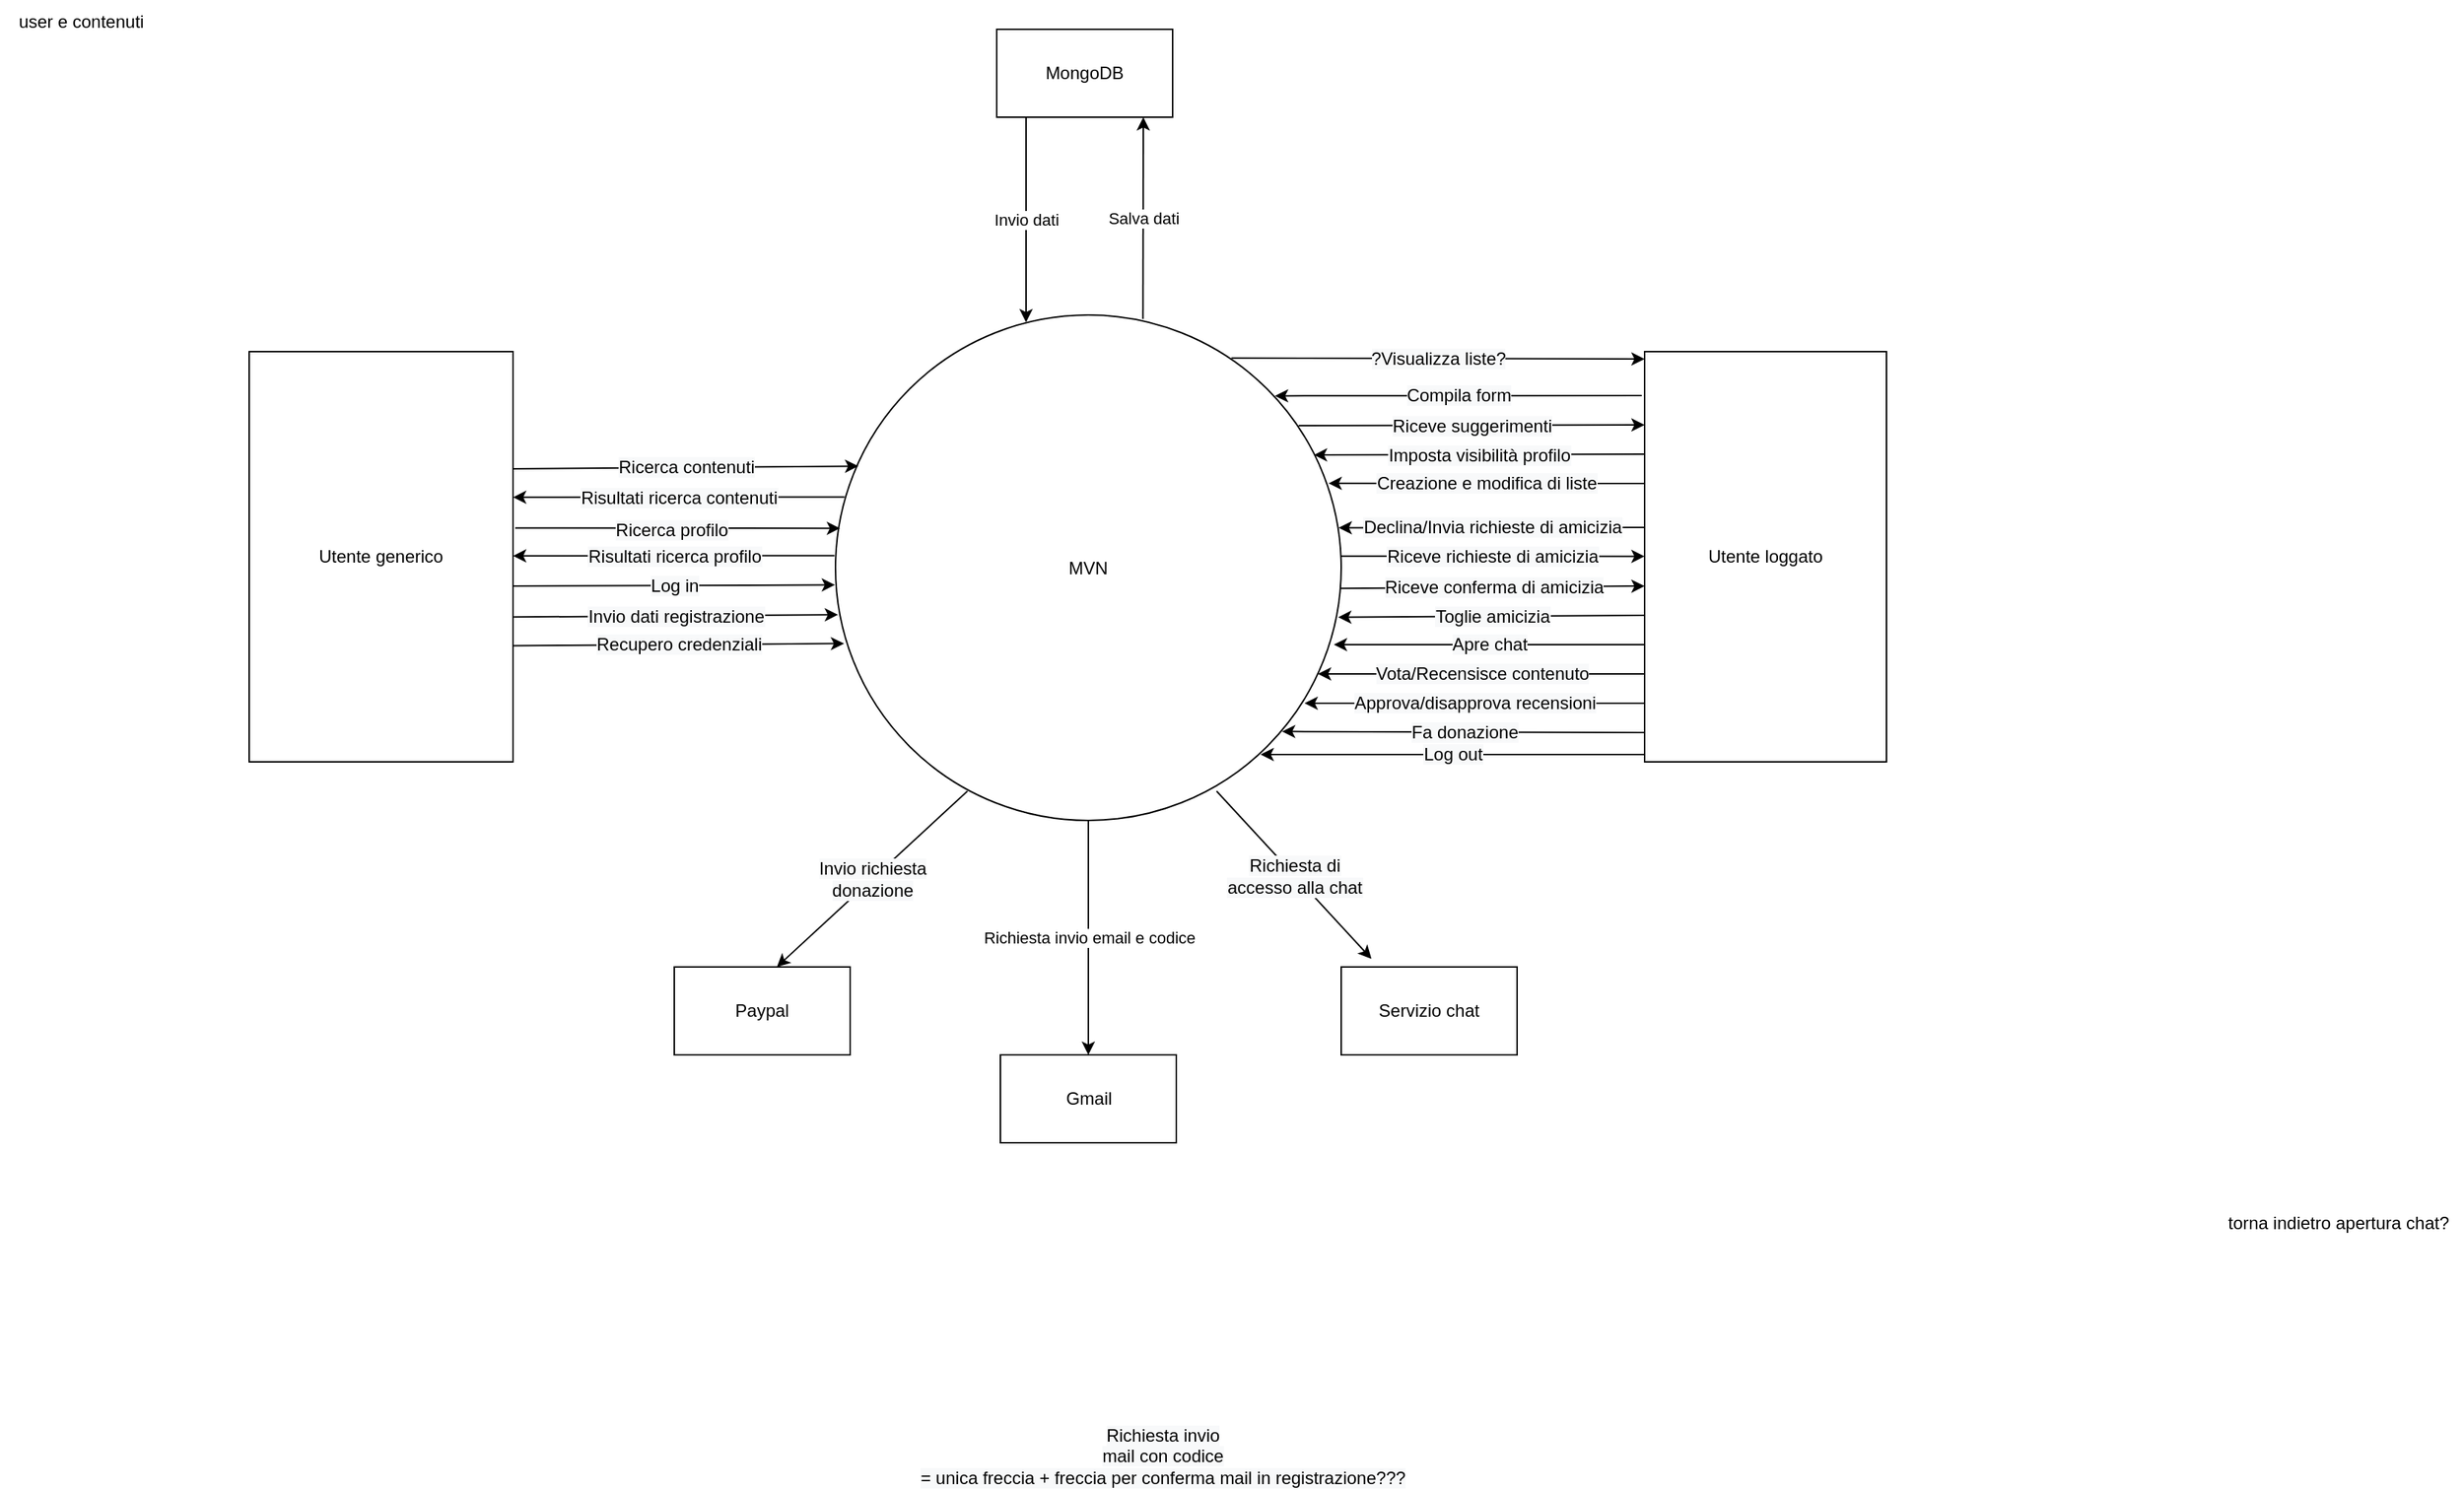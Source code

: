 <mxfile version="20.8.10" type="github">
  <diagram id="dAtFrbRqFhm2w0OMjDu8" name="Pagina-1">
    <mxGraphModel dx="1909" dy="2032" grid="1" gridSize="10" guides="1" tooltips="1" connect="1" arrows="1" fold="1" page="1" pageScale="1" pageWidth="827" pageHeight="1169" math="0" shadow="0">
      <root>
        <mxCell id="0" />
        <mxCell id="1" parent="0" />
        <mxCell id="PEF5FeGuaxUVhhYKDudY-1" value="MVN" style="ellipse;whiteSpace=wrap;html=1;aspect=fixed;" parent="1" vertex="1">
          <mxGeometry x="110" y="205" width="345" height="345" as="geometry" />
        </mxCell>
        <mxCell id="PEF5FeGuaxUVhhYKDudY-2" value="Utente loggato" style="rounded=0;whiteSpace=wrap;html=1;" parent="1" vertex="1">
          <mxGeometry x="662" y="230" width="165" height="280" as="geometry" />
        </mxCell>
        <mxCell id="PEF5FeGuaxUVhhYKDudY-3" value="Utente generico" style="rounded=0;whiteSpace=wrap;html=1;" parent="1" vertex="1">
          <mxGeometry x="-290" y="230" width="180" height="280" as="geometry" />
        </mxCell>
        <mxCell id="PEF5FeGuaxUVhhYKDudY-4" value="Paypal" style="rounded=0;whiteSpace=wrap;html=1;" parent="1" vertex="1">
          <mxGeometry y="650" width="120" height="60" as="geometry" />
        </mxCell>
        <mxCell id="PEF5FeGuaxUVhhYKDudY-5" value="MongoDB" style="rounded=0;whiteSpace=wrap;html=1;" parent="1" vertex="1">
          <mxGeometry x="220" y="10" width="120" height="60" as="geometry" />
        </mxCell>
        <mxCell id="PEF5FeGuaxUVhhYKDudY-6" value="Servizio chat" style="rounded=0;whiteSpace=wrap;html=1;" parent="1" vertex="1">
          <mxGeometry x="455" y="650" width="120" height="60" as="geometry" />
        </mxCell>
        <mxCell id="Iv0paGdok0cvm0LcO6Oo-1" value="" style="endArrow=classic;html=1;rounded=0;entryX=0.045;entryY=0.299;entryDx=0;entryDy=0;entryPerimeter=0;" parent="1" target="PEF5FeGuaxUVhhYKDudY-1" edge="1">
          <mxGeometry relative="1" as="geometry">
            <mxPoint x="-110" y="310" as="sourcePoint" />
            <mxPoint x="120" y="310" as="targetPoint" />
          </mxGeometry>
        </mxCell>
        <mxCell id="Iv0paGdok0cvm0LcO6Oo-2" value="&lt;span style=&quot;font-size: 12px; background-color: rgb(248, 249, 250);&quot;&gt;Ricerca contenuti&lt;/span&gt;" style="edgeLabel;resizable=0;html=1;align=center;verticalAlign=middle;" parent="Iv0paGdok0cvm0LcO6Oo-1" connectable="0" vertex="1">
          <mxGeometry relative="1" as="geometry" />
        </mxCell>
        <mxCell id="Iv0paGdok0cvm0LcO6Oo-3" value="" style="endArrow=classic;html=1;rounded=0;exitX=1.008;exitY=0.43;exitDx=0;exitDy=0;exitPerimeter=0;entryX=0.009;entryY=0.422;entryDx=0;entryDy=0;entryPerimeter=0;" parent="1" source="PEF5FeGuaxUVhhYKDudY-3" target="PEF5FeGuaxUVhhYKDudY-1" edge="1">
          <mxGeometry relative="1" as="geometry">
            <mxPoint x="-90" y="350.0" as="sourcePoint" />
            <mxPoint x="100" y="350.0" as="targetPoint" />
          </mxGeometry>
        </mxCell>
        <mxCell id="Iv0paGdok0cvm0LcO6Oo-4" value="&lt;span style=&quot;font-size: 12px; background-color: rgb(248, 249, 250);&quot;&gt;Ricerca profilo&lt;/span&gt;" style="edgeLabel;resizable=0;html=1;align=center;verticalAlign=middle;" parent="Iv0paGdok0cvm0LcO6Oo-3" connectable="0" vertex="1">
          <mxGeometry relative="1" as="geometry">
            <mxPoint x="-5" y="1" as="offset" />
          </mxGeometry>
        </mxCell>
        <mxCell id="Iv0paGdok0cvm0LcO6Oo-5" value="" style="endArrow=classic;html=1;rounded=0;exitX=0.018;exitY=0.36;exitDx=0;exitDy=0;exitPerimeter=0;" parent="1" source="PEF5FeGuaxUVhhYKDudY-1" edge="1">
          <mxGeometry relative="1" as="geometry">
            <mxPoint x="100" y="329.41" as="sourcePoint" />
            <mxPoint x="-110" y="329.41" as="targetPoint" />
          </mxGeometry>
        </mxCell>
        <mxCell id="Iv0paGdok0cvm0LcO6Oo-6" value="&lt;span style=&quot;font-size: 12px; background-color: rgb(248, 249, 250);&quot;&gt;Risultati ricerca contenuti&lt;/span&gt;" style="edgeLabel;resizable=0;html=1;align=center;verticalAlign=middle;" parent="Iv0paGdok0cvm0LcO6Oo-5" connectable="0" vertex="1">
          <mxGeometry relative="1" as="geometry" />
        </mxCell>
        <mxCell id="Iv0paGdok0cvm0LcO6Oo-7" value="" style="endArrow=classic;html=1;rounded=0;exitX=-0.002;exitY=0.476;exitDx=0;exitDy=0;exitPerimeter=0;" parent="1" source="PEF5FeGuaxUVhhYKDudY-1" edge="1">
          <mxGeometry relative="1" as="geometry">
            <mxPoint x="100.0" y="369.41" as="sourcePoint" />
            <mxPoint x="-110" y="369.41" as="targetPoint" />
          </mxGeometry>
        </mxCell>
        <mxCell id="Iv0paGdok0cvm0LcO6Oo-8" value="&lt;span style=&quot;font-size: 12px; background-color: rgb(248, 249, 250);&quot;&gt;Risultati ricerca profilo&lt;/span&gt;" style="edgeLabel;resizable=0;html=1;align=center;verticalAlign=middle;" parent="Iv0paGdok0cvm0LcO6Oo-7" connectable="0" vertex="1">
          <mxGeometry relative="1" as="geometry" />
        </mxCell>
        <mxCell id="Iv0paGdok0cvm0LcO6Oo-14" value="" style="endArrow=classic;html=1;rounded=0;entryX=-0.001;entryY=0.534;entryDx=0;entryDy=0;entryPerimeter=0;" parent="1" target="PEF5FeGuaxUVhhYKDudY-1" edge="1">
          <mxGeometry relative="1" as="geometry">
            <mxPoint x="-110" y="390" as="sourcePoint" />
            <mxPoint x="100" y="390" as="targetPoint" />
          </mxGeometry>
        </mxCell>
        <mxCell id="Iv0paGdok0cvm0LcO6Oo-15" value="&lt;span style=&quot;font-size: 12px; background-color: rgb(248, 249, 250);&quot;&gt;Log in&lt;/span&gt;" style="edgeLabel;resizable=0;html=1;align=center;verticalAlign=middle;" parent="Iv0paGdok0cvm0LcO6Oo-14" connectable="0" vertex="1">
          <mxGeometry relative="1" as="geometry" />
        </mxCell>
        <mxCell id="Iv0paGdok0cvm0LcO6Oo-16" value="" style="endArrow=classic;html=1;rounded=0;exitX=1.003;exitY=0.647;exitDx=0;exitDy=0;exitPerimeter=0;entryX=0.005;entryY=0.593;entryDx=0;entryDy=0;entryPerimeter=0;" parent="1" source="PEF5FeGuaxUVhhYKDudY-3" target="PEF5FeGuaxUVhhYKDudY-1" edge="1">
          <mxGeometry relative="1" as="geometry">
            <mxPoint x="-90" y="410" as="sourcePoint" />
            <mxPoint x="100" y="410" as="targetPoint" />
          </mxGeometry>
        </mxCell>
        <mxCell id="Iv0paGdok0cvm0LcO6Oo-17" value="&lt;span style=&quot;font-size: 12px; background-color: rgb(248, 249, 250);&quot;&gt;Invio dati registrazione&lt;/span&gt;" style="edgeLabel;resizable=0;html=1;align=center;verticalAlign=middle;" parent="Iv0paGdok0cvm0LcO6Oo-16" connectable="0" vertex="1">
          <mxGeometry relative="1" as="geometry" />
        </mxCell>
        <mxCell id="Iv0paGdok0cvm0LcO6Oo-18" value="" style="endArrow=classic;html=1;rounded=0;exitX=0.998;exitY=0.717;exitDx=0;exitDy=0;exitPerimeter=0;entryX=0.017;entryY=0.65;entryDx=0;entryDy=0;entryPerimeter=0;" parent="1" source="PEF5FeGuaxUVhhYKDudY-3" target="PEF5FeGuaxUVhhYKDudY-1" edge="1">
          <mxGeometry relative="1" as="geometry">
            <mxPoint x="-90.0" y="430" as="sourcePoint" />
            <mxPoint x="100" y="430" as="targetPoint" />
          </mxGeometry>
        </mxCell>
        <mxCell id="Iv0paGdok0cvm0LcO6Oo-19" value="&lt;span style=&quot;font-size: 12px; background-color: rgb(248, 249, 250);&quot;&gt;Recupero credenziali&lt;/span&gt;" style="edgeLabel;resizable=0;html=1;align=center;verticalAlign=middle;" parent="Iv0paGdok0cvm0LcO6Oo-18" connectable="0" vertex="1">
          <mxGeometry relative="1" as="geometry" />
        </mxCell>
        <mxCell id="Iv0paGdok0cvm0LcO6Oo-20" value="" style="endArrow=classic;html=1;rounded=0;" parent="1" edge="1">
          <mxGeometry relative="1" as="geometry">
            <mxPoint x="662" y="505" as="sourcePoint" />
            <mxPoint x="400" y="505" as="targetPoint" />
          </mxGeometry>
        </mxCell>
        <mxCell id="Iv0paGdok0cvm0LcO6Oo-21" value="&lt;span style=&quot;font-size: 12px; background-color: rgb(248, 249, 250);&quot;&gt;Log out&lt;/span&gt;" style="edgeLabel;resizable=0;html=1;align=center;verticalAlign=middle;" parent="Iv0paGdok0cvm0LcO6Oo-20" connectable="0" vertex="1">
          <mxGeometry relative="1" as="geometry" />
        </mxCell>
        <mxCell id="Iv0paGdok0cvm0LcO6Oo-22" value="" style="endArrow=classic;html=1;rounded=0;entryX=0.883;entryY=0.824;entryDx=0;entryDy=0;entryPerimeter=0;" parent="1" target="PEF5FeGuaxUVhhYKDudY-1" edge="1">
          <mxGeometry relative="1" as="geometry">
            <mxPoint x="662" y="490" as="sourcePoint" />
            <mxPoint x="460" y="490" as="targetPoint" />
          </mxGeometry>
        </mxCell>
        <mxCell id="Iv0paGdok0cvm0LcO6Oo-23" value="&lt;span style=&quot;font-size: 12px; background-color: rgb(248, 249, 250);&quot;&gt;Fa donazione&lt;/span&gt;" style="edgeLabel;resizable=0;html=1;align=center;verticalAlign=middle;" parent="Iv0paGdok0cvm0LcO6Oo-22" connectable="0" vertex="1">
          <mxGeometry relative="1" as="geometry" />
        </mxCell>
        <mxCell id="Iv0paGdok0cvm0LcO6Oo-24" value="" style="endArrow=classic;html=1;rounded=0;entryX=0.869;entryY=0.16;entryDx=0;entryDy=0;entryPerimeter=0;" parent="1" target="PEF5FeGuaxUVhhYKDudY-1" edge="1">
          <mxGeometry relative="1" as="geometry">
            <mxPoint x="660" y="260" as="sourcePoint" />
            <mxPoint x="470" y="260" as="targetPoint" />
          </mxGeometry>
        </mxCell>
        <mxCell id="Iv0paGdok0cvm0LcO6Oo-25" value="&lt;span style=&quot;font-size: 12px; background-color: rgb(248, 249, 250);&quot;&gt;Compila form&lt;/span&gt;" style="edgeLabel;resizable=0;html=1;align=center;verticalAlign=middle;" parent="Iv0paGdok0cvm0LcO6Oo-24" connectable="0" vertex="1">
          <mxGeometry relative="1" as="geometry" />
        </mxCell>
        <mxCell id="Iv0paGdok0cvm0LcO6Oo-26" value="" style="endArrow=classic;html=1;rounded=0;exitX=0.916;exitY=0.219;exitDx=0;exitDy=0;exitPerimeter=0;" parent="1" source="PEF5FeGuaxUVhhYKDudY-1" edge="1">
          <mxGeometry relative="1" as="geometry">
            <mxPoint x="472" y="280" as="sourcePoint" />
            <mxPoint x="662" y="280" as="targetPoint" />
          </mxGeometry>
        </mxCell>
        <mxCell id="Iv0paGdok0cvm0LcO6Oo-27" value="&lt;span style=&quot;font-size: 12px; background-color: rgb(248, 249, 250);&quot;&gt;Riceve suggerimenti&lt;/span&gt;" style="edgeLabel;resizable=0;html=1;align=center;verticalAlign=middle;" parent="Iv0paGdok0cvm0LcO6Oo-26" connectable="0" vertex="1">
          <mxGeometry relative="1" as="geometry" />
        </mxCell>
        <mxCell id="Iv0paGdok0cvm0LcO6Oo-28" value="" style="endArrow=classic;html=1;rounded=0;entryX=0.946;entryY=0.277;entryDx=0;entryDy=0;entryPerimeter=0;" parent="1" target="PEF5FeGuaxUVhhYKDudY-1" edge="1">
          <mxGeometry relative="1" as="geometry">
            <mxPoint x="662" y="300" as="sourcePoint" />
            <mxPoint x="462" y="300" as="targetPoint" />
          </mxGeometry>
        </mxCell>
        <mxCell id="Iv0paGdok0cvm0LcO6Oo-29" value="&lt;span style=&quot;font-size: 12px; background-color: rgb(248, 249, 250);&quot;&gt;Imposta visibilità profilo&lt;/span&gt;" style="edgeLabel;resizable=0;html=1;align=center;verticalAlign=middle;" parent="Iv0paGdok0cvm0LcO6Oo-28" connectable="0" vertex="1">
          <mxGeometry relative="1" as="geometry" />
        </mxCell>
        <mxCell id="Iv0paGdok0cvm0LcO6Oo-30" value="" style="endArrow=classic;html=1;rounded=0;entryX=0.975;entryY=0.333;entryDx=0;entryDy=0;entryPerimeter=0;" parent="1" target="PEF5FeGuaxUVhhYKDudY-1" edge="1">
          <mxGeometry relative="1" as="geometry">
            <mxPoint x="662" y="320.0" as="sourcePoint" />
            <mxPoint x="462" y="320" as="targetPoint" />
          </mxGeometry>
        </mxCell>
        <mxCell id="Iv0paGdok0cvm0LcO6Oo-31" value="&lt;span style=&quot;font-size: 12px; background-color: rgb(248, 249, 250);&quot;&gt;Creazione e modifica di liste&lt;/span&gt;" style="edgeLabel;resizable=0;html=1;align=center;verticalAlign=middle;" parent="Iv0paGdok0cvm0LcO6Oo-30" connectable="0" vertex="1">
          <mxGeometry relative="1" as="geometry" />
        </mxCell>
        <mxCell id="Iv0paGdok0cvm0LcO6Oo-32" value="" style="endArrow=classic;html=1;rounded=0;exitX=0.783;exitY=0.085;exitDx=0;exitDy=0;exitPerimeter=0;" parent="1" source="PEF5FeGuaxUVhhYKDudY-1" edge="1">
          <mxGeometry relative="1" as="geometry">
            <mxPoint x="472" y="235.0" as="sourcePoint" />
            <mxPoint x="662" y="235.0" as="targetPoint" />
          </mxGeometry>
        </mxCell>
        <mxCell id="Iv0paGdok0cvm0LcO6Oo-33" value="&lt;span style=&quot;font-size: 12px; background-color: rgb(248, 249, 250);&quot;&gt;?Visualizza liste?&lt;/span&gt;" style="edgeLabel;resizable=0;html=1;align=center;verticalAlign=middle;" parent="Iv0paGdok0cvm0LcO6Oo-32" connectable="0" vertex="1">
          <mxGeometry relative="1" as="geometry" />
        </mxCell>
        <mxCell id="Iv0paGdok0cvm0LcO6Oo-34" value="" style="endArrow=classic;html=1;rounded=0;" parent="1" edge="1">
          <mxGeometry relative="1" as="geometry">
            <mxPoint x="662" y="430.0" as="sourcePoint" />
            <mxPoint x="450" y="430" as="targetPoint" />
          </mxGeometry>
        </mxCell>
        <mxCell id="Iv0paGdok0cvm0LcO6Oo-35" value="&lt;span style=&quot;font-size: 12px; background-color: rgb(248, 249, 250);&quot;&gt;Apre chat&lt;/span&gt;" style="edgeLabel;resizable=0;html=1;align=center;verticalAlign=middle;" parent="Iv0paGdok0cvm0LcO6Oo-34" connectable="0" vertex="1">
          <mxGeometry relative="1" as="geometry" />
        </mxCell>
        <mxCell id="PEF5FeGuaxUVhhYKDudY-7" value="Gmail" style="rounded=0;whiteSpace=wrap;html=1;" parent="1" vertex="1">
          <mxGeometry x="222.5" y="710" width="120" height="60" as="geometry" />
        </mxCell>
        <mxCell id="Iv0paGdok0cvm0LcO6Oo-42" value="" style="endArrow=classic;html=1;rounded=0;entryX=0.995;entryY=0.421;entryDx=0;entryDy=0;entryPerimeter=0;" parent="1" target="PEF5FeGuaxUVhhYKDudY-1" edge="1">
          <mxGeometry relative="1" as="geometry">
            <mxPoint x="662" y="350" as="sourcePoint" />
            <mxPoint x="460" y="350" as="targetPoint" />
          </mxGeometry>
        </mxCell>
        <mxCell id="Iv0paGdok0cvm0LcO6Oo-43" value="&lt;span style=&quot;font-size: 12px; background-color: rgb(248, 249, 250);&quot;&gt;Declina/Invia richieste di amicizia&lt;/span&gt;" style="edgeLabel;resizable=0;html=1;align=center;verticalAlign=middle;" parent="Iv0paGdok0cvm0LcO6Oo-42" connectable="0" vertex="1">
          <mxGeometry relative="1" as="geometry" />
        </mxCell>
        <mxCell id="Iv0paGdok0cvm0LcO6Oo-44" value="" style="endArrow=classic;html=1;rounded=0;exitX=0.999;exitY=0.477;exitDx=0;exitDy=0;exitPerimeter=0;" parent="1" source="PEF5FeGuaxUVhhYKDudY-1" edge="1">
          <mxGeometry relative="1" as="geometry">
            <mxPoint x="460" y="370" as="sourcePoint" />
            <mxPoint x="662" y="369.74" as="targetPoint" />
          </mxGeometry>
        </mxCell>
        <mxCell id="Iv0paGdok0cvm0LcO6Oo-45" value="&lt;span style=&quot;font-size: 12px; background-color: rgb(248, 249, 250);&quot;&gt;Riceve richieste di amicizia&lt;/span&gt;" style="edgeLabel;resizable=0;html=1;align=center;verticalAlign=middle;" parent="Iv0paGdok0cvm0LcO6Oo-44" connectable="0" vertex="1">
          <mxGeometry relative="1" as="geometry" />
        </mxCell>
        <mxCell id="Iv0paGdok0cvm0LcO6Oo-46" value="" style="endArrow=classic;html=1;rounded=0;exitX=0.998;exitY=0.541;exitDx=0;exitDy=0;exitPerimeter=0;" parent="1" source="PEF5FeGuaxUVhhYKDudY-1" edge="1">
          <mxGeometry relative="1" as="geometry">
            <mxPoint x="472" y="390" as="sourcePoint" />
            <mxPoint x="662" y="390" as="targetPoint" />
          </mxGeometry>
        </mxCell>
        <mxCell id="Iv0paGdok0cvm0LcO6Oo-47" value="&lt;span style=&quot;font-size: 12px; background-color: rgb(248, 249, 250);&quot;&gt;Riceve conferma di amicizia&lt;/span&gt;" style="edgeLabel;resizable=0;html=1;align=center;verticalAlign=middle;" parent="Iv0paGdok0cvm0LcO6Oo-46" connectable="0" vertex="1">
          <mxGeometry relative="1" as="geometry" />
        </mxCell>
        <mxCell id="Iv0paGdok0cvm0LcO6Oo-48" value="" style="endArrow=classic;html=1;rounded=0;entryX=0.994;entryY=0.598;entryDx=0;entryDy=0;entryPerimeter=0;" parent="1" target="PEF5FeGuaxUVhhYKDudY-1" edge="1">
          <mxGeometry relative="1" as="geometry">
            <mxPoint x="662" y="410" as="sourcePoint" />
            <mxPoint x="462" y="410" as="targetPoint" />
          </mxGeometry>
        </mxCell>
        <mxCell id="Iv0paGdok0cvm0LcO6Oo-49" value="&lt;span style=&quot;font-size: 12px; background-color: rgb(248, 249, 250);&quot;&gt;Toglie amicizia&lt;/span&gt;" style="edgeLabel;resizable=0;html=1;align=center;verticalAlign=middle;" parent="Iv0paGdok0cvm0LcO6Oo-48" connectable="0" vertex="1">
          <mxGeometry relative="1" as="geometry" />
        </mxCell>
        <mxCell id="Iv0paGdok0cvm0LcO6Oo-50" value="" style="endArrow=classic;html=1;rounded=0;entryX=0.954;entryY=0.71;entryDx=0;entryDy=0;entryPerimeter=0;" parent="1" target="PEF5FeGuaxUVhhYKDudY-1" edge="1">
          <mxGeometry relative="1" as="geometry">
            <mxPoint x="662" y="450" as="sourcePoint" />
            <mxPoint x="462" y="450" as="targetPoint" />
          </mxGeometry>
        </mxCell>
        <mxCell id="Iv0paGdok0cvm0LcO6Oo-51" value="&lt;span style=&quot;font-size: 12px; background-color: rgb(248, 249, 250);&quot;&gt;Vota/Recensisce contenuto&lt;/span&gt;" style="edgeLabel;resizable=0;html=1;align=center;verticalAlign=middle;" parent="Iv0paGdok0cvm0LcO6Oo-50" connectable="0" vertex="1">
          <mxGeometry relative="1" as="geometry" />
        </mxCell>
        <mxCell id="Iv0paGdok0cvm0LcO6Oo-52" value="" style="endArrow=classic;html=1;rounded=0;" parent="1" edge="1">
          <mxGeometry relative="1" as="geometry">
            <mxPoint x="662" y="470" as="sourcePoint" />
            <mxPoint x="430" y="470" as="targetPoint" />
          </mxGeometry>
        </mxCell>
        <mxCell id="Iv0paGdok0cvm0LcO6Oo-53" value="&lt;span style=&quot;font-size: 12px; background-color: rgb(248, 249, 250);&quot;&gt;Approva/disapprova recensioni&lt;/span&gt;" style="edgeLabel;resizable=0;html=1;align=center;verticalAlign=middle;" parent="Iv0paGdok0cvm0LcO6Oo-52" connectable="0" vertex="1">
          <mxGeometry relative="1" as="geometry" />
        </mxCell>
        <mxCell id="Iv0paGdok0cvm0LcO6Oo-56" value="" style="endArrow=classic;html=1;rounded=0;entryX=0.172;entryY=-0.093;entryDx=0;entryDy=0;entryPerimeter=0;" parent="1" target="PEF5FeGuaxUVhhYKDudY-6" edge="1">
          <mxGeometry relative="1" as="geometry">
            <mxPoint x="370" y="530" as="sourcePoint" />
            <mxPoint x="370.0" y="694.995" as="targetPoint" />
          </mxGeometry>
        </mxCell>
        <mxCell id="Iv0paGdok0cvm0LcO6Oo-57" value="&lt;span style=&quot;font-size: 12px; background-color: rgb(248, 249, 250);&quot;&gt;Richiesta di &lt;br&gt;accesso alla chat&lt;/span&gt;" style="edgeLabel;resizable=0;html=1;align=center;verticalAlign=middle;" parent="Iv0paGdok0cvm0LcO6Oo-56" connectable="0" vertex="1">
          <mxGeometry relative="1" as="geometry" />
        </mxCell>
        <mxCell id="Iv0paGdok0cvm0LcO6Oo-58" value="Richiesta invio email e codice" style="endArrow=classic;html=1;rounded=0;exitX=0.5;exitY=1;exitDx=0;exitDy=0;entryX=0.5;entryY=0;entryDx=0;entryDy=0;" parent="1" source="PEF5FeGuaxUVhhYKDudY-1" edge="1" target="PEF5FeGuaxUVhhYKDudY-7">
          <mxGeometry relative="1" as="geometry">
            <mxPoint x="230" y="550" as="sourcePoint" />
            <mxPoint x="230.0" y="711.265" as="targetPoint" />
            <Array as="points" />
          </mxGeometry>
        </mxCell>
        <mxCell id="Iv0paGdok0cvm0LcO6Oo-59" value="&lt;span style=&quot;font-size: 12px; background-color: rgb(248, 249, 250);&quot;&gt;Richiesta invio&lt;/span&gt;&lt;br style=&quot;font-size: 12px; background-color: rgb(248, 249, 250);&quot;&gt;&lt;span style=&quot;font-size: 12px; background-color: rgb(248, 249, 250);&quot;&gt;mail con codice&lt;br&gt;= unica freccia + freccia per conferma mail in registrazione???&lt;br&gt;&lt;/span&gt;" style="edgeLabel;resizable=0;html=1;align=center;verticalAlign=middle;" parent="Iv0paGdok0cvm0LcO6Oo-58" connectable="0" vertex="1">
          <mxGeometry relative="1" as="geometry">
            <mxPoint x="50" y="354" as="offset" />
          </mxGeometry>
        </mxCell>
        <mxCell id="Iv0paGdok0cvm0LcO6Oo-60" value="C" style="endArrow=classic;html=1;rounded=0;" parent="1" edge="1">
          <mxGeometry relative="1" as="geometry">
            <mxPoint x="200.0" y="530.0" as="sourcePoint" />
            <mxPoint x="70" y="650" as="targetPoint" />
          </mxGeometry>
        </mxCell>
        <mxCell id="Iv0paGdok0cvm0LcO6Oo-61" value="&lt;span style=&quot;font-size: 12px; background-color: rgb(248, 249, 250);&quot;&gt;Invio richiesta&lt;br&gt;donazione&lt;br&gt;&lt;/span&gt;" style="edgeLabel;resizable=0;html=1;align=center;verticalAlign=middle;" parent="Iv0paGdok0cvm0LcO6Oo-60" connectable="0" vertex="1">
          <mxGeometry relative="1" as="geometry" />
        </mxCell>
        <mxCell id="Iv0paGdok0cvm0LcO6Oo-62" value="" style="endArrow=classic;html=1;rounded=0;exitX=0.608;exitY=0.008;exitDx=0;exitDy=0;exitPerimeter=0;" parent="1" source="PEF5FeGuaxUVhhYKDudY-1" edge="1">
          <mxGeometry relative="1" as="geometry">
            <mxPoint x="320" y="160" as="sourcePoint" />
            <mxPoint x="320" y="70" as="targetPoint" />
          </mxGeometry>
        </mxCell>
        <mxCell id="Iv0paGdok0cvm0LcO6Oo-63" value="Salva dati" style="edgeLabel;resizable=0;html=1;align=center;verticalAlign=middle;" parent="Iv0paGdok0cvm0LcO6Oo-62" connectable="0" vertex="1">
          <mxGeometry relative="1" as="geometry" />
        </mxCell>
        <mxCell id="Iv0paGdok0cvm0LcO6Oo-64" value="" style="endArrow=classic;html=1;rounded=0;" parent="1" edge="1">
          <mxGeometry relative="1" as="geometry">
            <mxPoint x="240" y="70" as="sourcePoint" />
            <mxPoint x="240" y="210" as="targetPoint" />
          </mxGeometry>
        </mxCell>
        <mxCell id="Iv0paGdok0cvm0LcO6Oo-65" value="Invio dati" style="edgeLabel;resizable=0;html=1;align=center;verticalAlign=middle;" parent="Iv0paGdok0cvm0LcO6Oo-64" connectable="0" vertex="1">
          <mxGeometry relative="1" as="geometry" />
        </mxCell>
        <mxCell id="Iv0paGdok0cvm0LcO6Oo-66" value="user e contenuti" style="text;html=1;align=center;verticalAlign=middle;resizable=0;points=[];autosize=1;strokeColor=none;fillColor=none;" parent="1" vertex="1">
          <mxGeometry x="-460" y="-10" width="110" height="30" as="geometry" />
        </mxCell>
        <mxCell id="YD_aeKzXO214wBn--px5-1" value="torna indietro apertura chat?" style="text;html=1;align=center;verticalAlign=middle;resizable=0;points=[];autosize=1;strokeColor=none;fillColor=none;" parent="1" vertex="1">
          <mxGeometry x="1050" y="810" width="170" height="30" as="geometry" />
        </mxCell>
      </root>
    </mxGraphModel>
  </diagram>
</mxfile>
